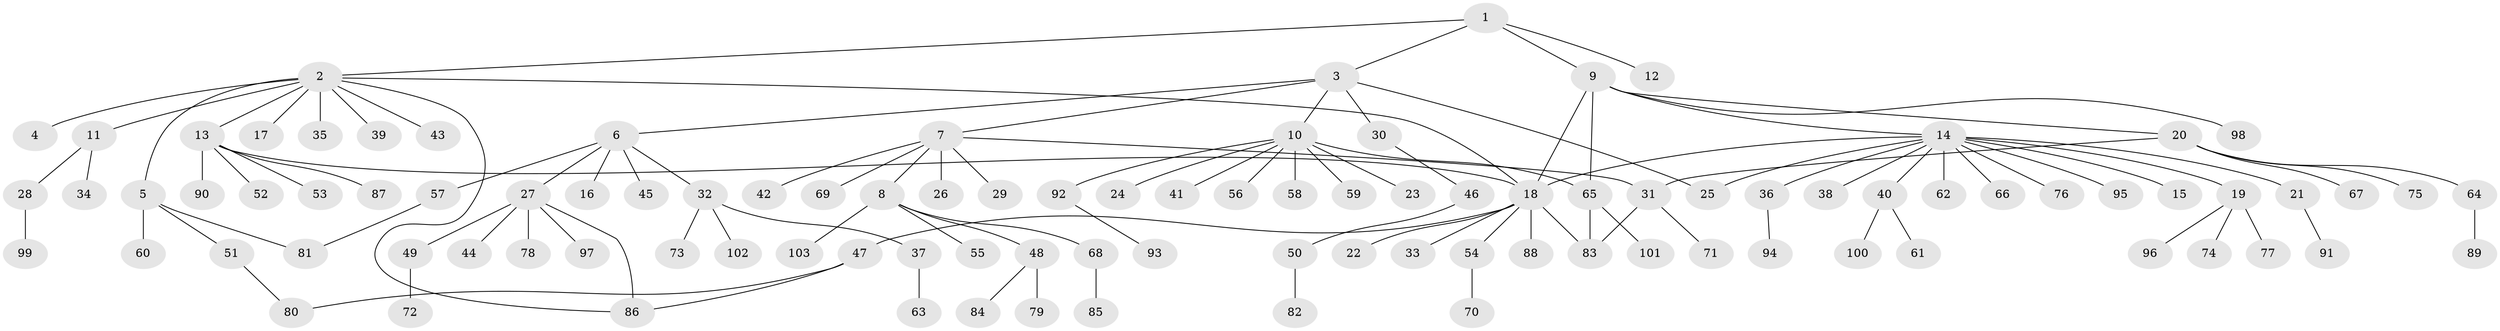 // coarse degree distribution, {8: 0.025, 12: 0.025, 11: 0.0125, 1: 0.65, 3: 0.0375, 6: 0.0125, 5: 0.05, 9: 0.0125, 7: 0.0125, 2: 0.15, 4: 0.0125}
// Generated by graph-tools (version 1.1) at 2025/41/03/06/25 10:41:52]
// undirected, 103 vertices, 114 edges
graph export_dot {
graph [start="1"]
  node [color=gray90,style=filled];
  1;
  2;
  3;
  4;
  5;
  6;
  7;
  8;
  9;
  10;
  11;
  12;
  13;
  14;
  15;
  16;
  17;
  18;
  19;
  20;
  21;
  22;
  23;
  24;
  25;
  26;
  27;
  28;
  29;
  30;
  31;
  32;
  33;
  34;
  35;
  36;
  37;
  38;
  39;
  40;
  41;
  42;
  43;
  44;
  45;
  46;
  47;
  48;
  49;
  50;
  51;
  52;
  53;
  54;
  55;
  56;
  57;
  58;
  59;
  60;
  61;
  62;
  63;
  64;
  65;
  66;
  67;
  68;
  69;
  70;
  71;
  72;
  73;
  74;
  75;
  76;
  77;
  78;
  79;
  80;
  81;
  82;
  83;
  84;
  85;
  86;
  87;
  88;
  89;
  90;
  91;
  92;
  93;
  94;
  95;
  96;
  97;
  98;
  99;
  100;
  101;
  102;
  103;
  1 -- 2;
  1 -- 3;
  1 -- 9;
  1 -- 12;
  2 -- 4;
  2 -- 5;
  2 -- 11;
  2 -- 13;
  2 -- 17;
  2 -- 18;
  2 -- 35;
  2 -- 39;
  2 -- 43;
  2 -- 86;
  3 -- 6;
  3 -- 7;
  3 -- 10;
  3 -- 25;
  3 -- 30;
  5 -- 51;
  5 -- 60;
  5 -- 81;
  6 -- 16;
  6 -- 27;
  6 -- 32;
  6 -- 45;
  6 -- 57;
  7 -- 8;
  7 -- 26;
  7 -- 29;
  7 -- 31;
  7 -- 42;
  7 -- 69;
  8 -- 48;
  8 -- 55;
  8 -- 68;
  8 -- 103;
  9 -- 14;
  9 -- 18;
  9 -- 20;
  9 -- 65;
  9 -- 98;
  10 -- 23;
  10 -- 24;
  10 -- 41;
  10 -- 56;
  10 -- 58;
  10 -- 59;
  10 -- 65;
  10 -- 92;
  11 -- 28;
  11 -- 34;
  13 -- 18;
  13 -- 52;
  13 -- 53;
  13 -- 87;
  13 -- 90;
  14 -- 15;
  14 -- 18;
  14 -- 19;
  14 -- 21;
  14 -- 25;
  14 -- 36;
  14 -- 38;
  14 -- 40;
  14 -- 62;
  14 -- 66;
  14 -- 76;
  14 -- 95;
  18 -- 22;
  18 -- 33;
  18 -- 47;
  18 -- 54;
  18 -- 83;
  18 -- 88;
  19 -- 74;
  19 -- 77;
  19 -- 96;
  20 -- 31;
  20 -- 64;
  20 -- 67;
  20 -- 75;
  21 -- 91;
  27 -- 44;
  27 -- 49;
  27 -- 78;
  27 -- 86;
  27 -- 97;
  28 -- 99;
  30 -- 46;
  31 -- 71;
  31 -- 83;
  32 -- 37;
  32 -- 73;
  32 -- 102;
  36 -- 94;
  37 -- 63;
  40 -- 61;
  40 -- 100;
  46 -- 50;
  47 -- 80;
  47 -- 86;
  48 -- 79;
  48 -- 84;
  49 -- 72;
  50 -- 82;
  51 -- 80;
  54 -- 70;
  57 -- 81;
  64 -- 89;
  65 -- 83;
  65 -- 101;
  68 -- 85;
  92 -- 93;
}
